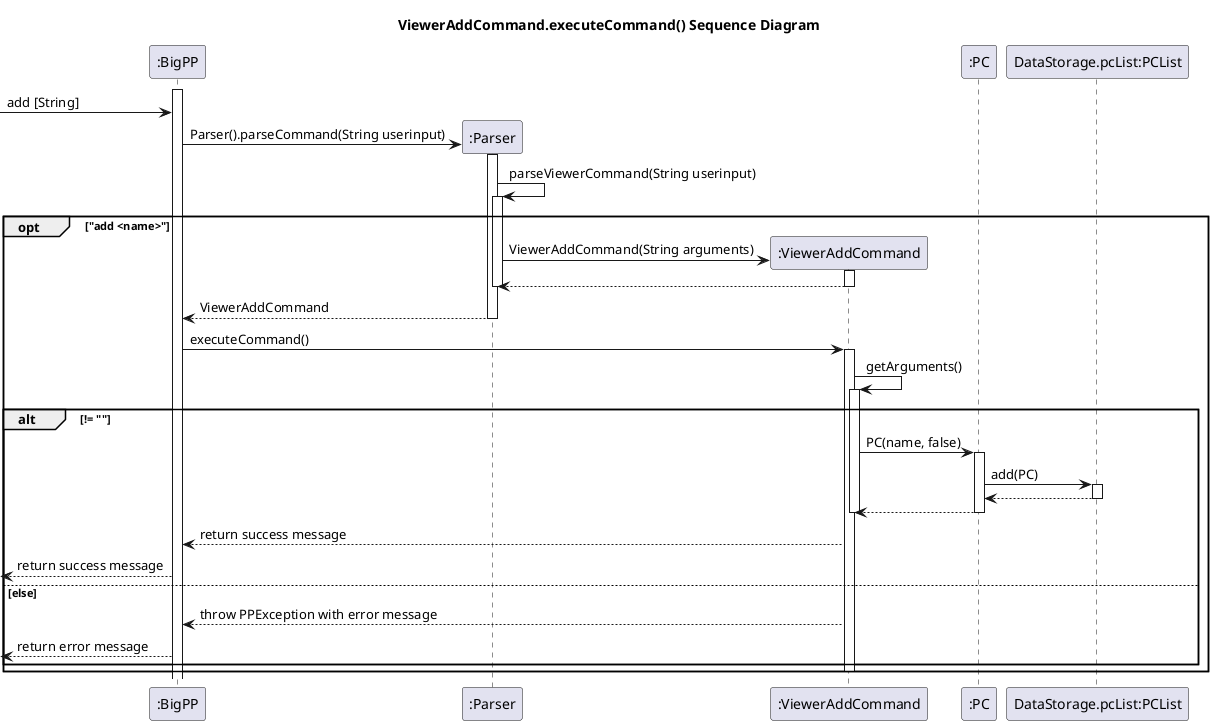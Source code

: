 @startuml
title ViewerAddCommand.executeCommand() Sequence Diagram

participant ":BigPP" as BigPP
participant ":Parser" as Parser
participant ":ViewerAddCommand" as ViewerAddCommand
participant ":PC" as PC
participant "DataStorage.pcList:PCList" as DataStorage.pcList

activate BigPP
-> BigPP: add [String]

create Parser
BigPP -> Parser: Parser().parseCommand(String userinput)
activate Parser
Parser -> Parser: parseViewerCommand(String userinput)
activate Parser
opt "add <name>"

create ViewerAddCommand
Parser -> ViewerAddCommand: ViewerAddCommand(String arguments)
activate ViewerAddCommand
ViewerAddCommand --> Parser
deactivate ViewerAddCommand

deactivate Parser
Parser --> BigPP: ViewerAddCommand
deactivate Parser

BigPP -> ViewerAddCommand: executeCommand()
activate ViewerAddCommand

ViewerAddCommand -> ViewerAddCommand: getArguments()
activate ViewerAddCommand
alt != ""
    ViewerAddCommand -> PC: PC(name, false)
    activate PC
    PC -> DataStorage.pcList: add(PC)
    activate DataStorage.pcList
    DataStorage.pcList --> PC
    deactivate DataStorage.pcList
    PC --> ViewerAddCommand
    deactivate PC
    deactivate ViewerAddCommand
    ViewerAddCommand --> BigPP: return success message
    <-- BigPP: return success message

else else
    ViewerAddCommand --> BigPP: throw PPException with error message
    <-- BigPP: return error message
end

deactivate ViewerAddCommand
end
@enduml